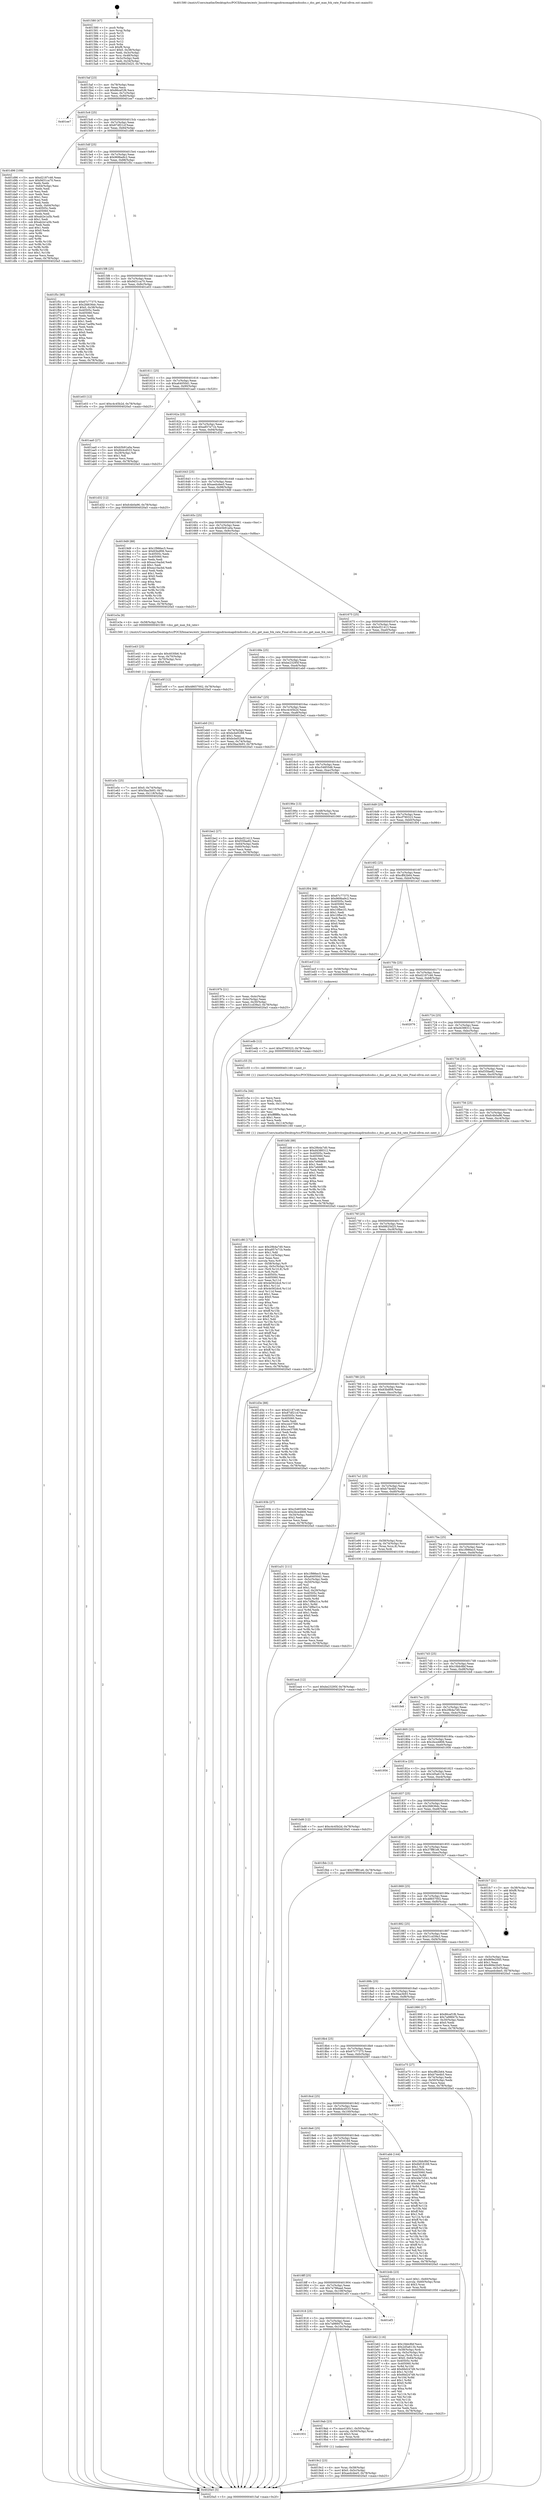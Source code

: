 digraph "0x401580" {
  label = "0x401580 (/mnt/c/Users/mathe/Desktop/tcc/POCII/binaries/extr_linuxdriversgpudrmomapdrmdssdss.c_dss_get_max_fck_rate_Final-ollvm.out::main(0))"
  labelloc = "t"
  node[shape=record]

  Entry [label="",width=0.3,height=0.3,shape=circle,fillcolor=black,style=filled]
  "0x4015af" [label="{
     0x4015af [23]\l
     | [instrs]\l
     &nbsp;&nbsp;0x4015af \<+3\>: mov -0x78(%rbp),%eax\l
     &nbsp;&nbsp;0x4015b2 \<+2\>: mov %eax,%ecx\l
     &nbsp;&nbsp;0x4015b4 \<+6\>: sub $0x86cef1f6,%ecx\l
     &nbsp;&nbsp;0x4015ba \<+3\>: mov %eax,-0x7c(%rbp)\l
     &nbsp;&nbsp;0x4015bd \<+3\>: mov %ecx,-0x80(%rbp)\l
     &nbsp;&nbsp;0x4015c0 \<+6\>: je 0000000000401ee7 \<main+0x967\>\l
  }"]
  "0x401ee7" [label="{
     0x401ee7\l
  }", style=dashed]
  "0x4015c6" [label="{
     0x4015c6 [25]\l
     | [instrs]\l
     &nbsp;&nbsp;0x4015c6 \<+5\>: jmp 00000000004015cb \<main+0x4b\>\l
     &nbsp;&nbsp;0x4015cb \<+3\>: mov -0x7c(%rbp),%eax\l
     &nbsp;&nbsp;0x4015ce \<+5\>: sub $0x87df21cf,%eax\l
     &nbsp;&nbsp;0x4015d3 \<+6\>: mov %eax,-0x84(%rbp)\l
     &nbsp;&nbsp;0x4015d9 \<+6\>: je 0000000000401d96 \<main+0x816\>\l
  }"]
  Exit [label="",width=0.3,height=0.3,shape=circle,fillcolor=black,style=filled,peripheries=2]
  "0x401d96" [label="{
     0x401d96 [109]\l
     | [instrs]\l
     &nbsp;&nbsp;0x401d96 \<+5\>: mov $0xd2187c46,%eax\l
     &nbsp;&nbsp;0x401d9b \<+5\>: mov $0x9d31ca70,%ecx\l
     &nbsp;&nbsp;0x401da0 \<+2\>: xor %edx,%edx\l
     &nbsp;&nbsp;0x401da2 \<+3\>: mov -0x64(%rbp),%esi\l
     &nbsp;&nbsp;0x401da5 \<+2\>: mov %edx,%edi\l
     &nbsp;&nbsp;0x401da7 \<+2\>: sub %esi,%edi\l
     &nbsp;&nbsp;0x401da9 \<+2\>: mov %edx,%esi\l
     &nbsp;&nbsp;0x401dab \<+3\>: sub $0x1,%esi\l
     &nbsp;&nbsp;0x401dae \<+2\>: add %esi,%edi\l
     &nbsp;&nbsp;0x401db0 \<+2\>: sub %edi,%edx\l
     &nbsp;&nbsp;0x401db2 \<+3\>: mov %edx,-0x64(%rbp)\l
     &nbsp;&nbsp;0x401db5 \<+7\>: mov 0x40505c,%edx\l
     &nbsp;&nbsp;0x401dbc \<+7\>: mov 0x405060,%esi\l
     &nbsp;&nbsp;0x401dc3 \<+2\>: mov %edx,%edi\l
     &nbsp;&nbsp;0x401dc5 \<+6\>: add $0xab2e1a5b,%edi\l
     &nbsp;&nbsp;0x401dcb \<+3\>: sub $0x1,%edi\l
     &nbsp;&nbsp;0x401dce \<+6\>: sub $0xab2e1a5b,%edi\l
     &nbsp;&nbsp;0x401dd4 \<+3\>: imul %edi,%edx\l
     &nbsp;&nbsp;0x401dd7 \<+3\>: and $0x1,%edx\l
     &nbsp;&nbsp;0x401dda \<+3\>: cmp $0x0,%edx\l
     &nbsp;&nbsp;0x401ddd \<+4\>: sete %r8b\l
     &nbsp;&nbsp;0x401de1 \<+3\>: cmp $0xa,%esi\l
     &nbsp;&nbsp;0x401de4 \<+4\>: setl %r9b\l
     &nbsp;&nbsp;0x401de8 \<+3\>: mov %r8b,%r10b\l
     &nbsp;&nbsp;0x401deb \<+3\>: and %r9b,%r10b\l
     &nbsp;&nbsp;0x401dee \<+3\>: xor %r9b,%r8b\l
     &nbsp;&nbsp;0x401df1 \<+3\>: or %r8b,%r10b\l
     &nbsp;&nbsp;0x401df4 \<+4\>: test $0x1,%r10b\l
     &nbsp;&nbsp;0x401df8 \<+3\>: cmovne %ecx,%eax\l
     &nbsp;&nbsp;0x401dfb \<+3\>: mov %eax,-0x78(%rbp)\l
     &nbsp;&nbsp;0x401dfe \<+5\>: jmp 00000000004020a5 \<main+0xb25\>\l
  }"]
  "0x4015df" [label="{
     0x4015df [25]\l
     | [instrs]\l
     &nbsp;&nbsp;0x4015df \<+5\>: jmp 00000000004015e4 \<main+0x64\>\l
     &nbsp;&nbsp;0x4015e4 \<+3\>: mov -0x7c(%rbp),%eax\l
     &nbsp;&nbsp;0x4015e7 \<+5\>: sub $0x969ba9c2,%eax\l
     &nbsp;&nbsp;0x4015ec \<+6\>: mov %eax,-0x88(%rbp)\l
     &nbsp;&nbsp;0x4015f2 \<+6\>: je 0000000000401f5c \<main+0x9dc\>\l
  }"]
  "0x401edb" [label="{
     0x401edb [12]\l
     | [instrs]\l
     &nbsp;&nbsp;0x401edb \<+7\>: movl $0xcf790323,-0x78(%rbp)\l
     &nbsp;&nbsp;0x401ee2 \<+5\>: jmp 00000000004020a5 \<main+0xb25\>\l
  }"]
  "0x401f5c" [label="{
     0x401f5c [95]\l
     | [instrs]\l
     &nbsp;&nbsp;0x401f5c \<+5\>: mov $0x67c77375,%eax\l
     &nbsp;&nbsp;0x401f61 \<+5\>: mov $0x2fd636dc,%ecx\l
     &nbsp;&nbsp;0x401f66 \<+7\>: movl $0x0,-0x38(%rbp)\l
     &nbsp;&nbsp;0x401f6d \<+7\>: mov 0x40505c,%edx\l
     &nbsp;&nbsp;0x401f74 \<+7\>: mov 0x405060,%esi\l
     &nbsp;&nbsp;0x401f7b \<+2\>: mov %edx,%edi\l
     &nbsp;&nbsp;0x401f7d \<+6\>: add $0xec7ae9fa,%edi\l
     &nbsp;&nbsp;0x401f83 \<+3\>: sub $0x1,%edi\l
     &nbsp;&nbsp;0x401f86 \<+6\>: sub $0xec7ae9fa,%edi\l
     &nbsp;&nbsp;0x401f8c \<+3\>: imul %edi,%edx\l
     &nbsp;&nbsp;0x401f8f \<+3\>: and $0x1,%edx\l
     &nbsp;&nbsp;0x401f92 \<+3\>: cmp $0x0,%edx\l
     &nbsp;&nbsp;0x401f95 \<+4\>: sete %r8b\l
     &nbsp;&nbsp;0x401f99 \<+3\>: cmp $0xa,%esi\l
     &nbsp;&nbsp;0x401f9c \<+4\>: setl %r9b\l
     &nbsp;&nbsp;0x401fa0 \<+3\>: mov %r8b,%r10b\l
     &nbsp;&nbsp;0x401fa3 \<+3\>: and %r9b,%r10b\l
     &nbsp;&nbsp;0x401fa6 \<+3\>: xor %r9b,%r8b\l
     &nbsp;&nbsp;0x401fa9 \<+3\>: or %r8b,%r10b\l
     &nbsp;&nbsp;0x401fac \<+4\>: test $0x1,%r10b\l
     &nbsp;&nbsp;0x401fb0 \<+3\>: cmovne %ecx,%eax\l
     &nbsp;&nbsp;0x401fb3 \<+3\>: mov %eax,-0x78(%rbp)\l
     &nbsp;&nbsp;0x401fb6 \<+5\>: jmp 00000000004020a5 \<main+0xb25\>\l
  }"]
  "0x4015f8" [label="{
     0x4015f8 [25]\l
     | [instrs]\l
     &nbsp;&nbsp;0x4015f8 \<+5\>: jmp 00000000004015fd \<main+0x7d\>\l
     &nbsp;&nbsp;0x4015fd \<+3\>: mov -0x7c(%rbp),%eax\l
     &nbsp;&nbsp;0x401600 \<+5\>: sub $0x9d31ca70,%eax\l
     &nbsp;&nbsp;0x401605 \<+6\>: mov %eax,-0x8c(%rbp)\l
     &nbsp;&nbsp;0x40160b \<+6\>: je 0000000000401e03 \<main+0x883\>\l
  }"]
  "0x401ea4" [label="{
     0x401ea4 [12]\l
     | [instrs]\l
     &nbsp;&nbsp;0x401ea4 \<+7\>: movl $0xbe23295f,-0x78(%rbp)\l
     &nbsp;&nbsp;0x401eab \<+5\>: jmp 00000000004020a5 \<main+0xb25\>\l
  }"]
  "0x401e03" [label="{
     0x401e03 [12]\l
     | [instrs]\l
     &nbsp;&nbsp;0x401e03 \<+7\>: movl $0xc4c45b2d,-0x78(%rbp)\l
     &nbsp;&nbsp;0x401e0a \<+5\>: jmp 00000000004020a5 \<main+0xb25\>\l
  }"]
  "0x401611" [label="{
     0x401611 [25]\l
     | [instrs]\l
     &nbsp;&nbsp;0x401611 \<+5\>: jmp 0000000000401616 \<main+0x96\>\l
     &nbsp;&nbsp;0x401616 \<+3\>: mov -0x7c(%rbp),%eax\l
     &nbsp;&nbsp;0x401619 \<+5\>: sub $0xa64050d1,%eax\l
     &nbsp;&nbsp;0x40161e \<+6\>: mov %eax,-0x90(%rbp)\l
     &nbsp;&nbsp;0x401624 \<+6\>: je 0000000000401aa0 \<main+0x520\>\l
  }"]
  "0x401e5c" [label="{
     0x401e5c [25]\l
     | [instrs]\l
     &nbsp;&nbsp;0x401e5c \<+7\>: movl $0x0,-0x74(%rbp)\l
     &nbsp;&nbsp;0x401e63 \<+7\>: movl $0x5faa3b93,-0x78(%rbp)\l
     &nbsp;&nbsp;0x401e6a \<+6\>: mov %eax,-0x118(%rbp)\l
     &nbsp;&nbsp;0x401e70 \<+5\>: jmp 00000000004020a5 \<main+0xb25\>\l
  }"]
  "0x401aa0" [label="{
     0x401aa0 [27]\l
     | [instrs]\l
     &nbsp;&nbsp;0x401aa0 \<+5\>: mov $0xb5b91a0a,%eax\l
     &nbsp;&nbsp;0x401aa5 \<+5\>: mov $0x6b4cd533,%ecx\l
     &nbsp;&nbsp;0x401aaa \<+3\>: mov -0x29(%rbp),%dl\l
     &nbsp;&nbsp;0x401aad \<+3\>: test $0x1,%dl\l
     &nbsp;&nbsp;0x401ab0 \<+3\>: cmovne %ecx,%eax\l
     &nbsp;&nbsp;0x401ab3 \<+3\>: mov %eax,-0x78(%rbp)\l
     &nbsp;&nbsp;0x401ab6 \<+5\>: jmp 00000000004020a5 \<main+0xb25\>\l
  }"]
  "0x40162a" [label="{
     0x40162a [25]\l
     | [instrs]\l
     &nbsp;&nbsp;0x40162a \<+5\>: jmp 000000000040162f \<main+0xaf\>\l
     &nbsp;&nbsp;0x40162f \<+3\>: mov -0x7c(%rbp),%eax\l
     &nbsp;&nbsp;0x401632 \<+5\>: sub $0xa857e71b,%eax\l
     &nbsp;&nbsp;0x401637 \<+6\>: mov %eax,-0x94(%rbp)\l
     &nbsp;&nbsp;0x40163d \<+6\>: je 0000000000401d32 \<main+0x7b2\>\l
  }"]
  "0x401e43" [label="{
     0x401e43 [25]\l
     | [instrs]\l
     &nbsp;&nbsp;0x401e43 \<+10\>: movabs $0x4030b6,%rdi\l
     &nbsp;&nbsp;0x401e4d \<+4\>: mov %rax,-0x70(%rbp)\l
     &nbsp;&nbsp;0x401e51 \<+4\>: mov -0x70(%rbp),%rsi\l
     &nbsp;&nbsp;0x401e55 \<+2\>: mov $0x0,%al\l
     &nbsp;&nbsp;0x401e57 \<+5\>: call 0000000000401040 \<printf@plt\>\l
     | [calls]\l
     &nbsp;&nbsp;0x401040 \{1\} (unknown)\l
  }"]
  "0x401d32" [label="{
     0x401d32 [12]\l
     | [instrs]\l
     &nbsp;&nbsp;0x401d32 \<+7\>: movl $0xfc4b0a96,-0x78(%rbp)\l
     &nbsp;&nbsp;0x401d39 \<+5\>: jmp 00000000004020a5 \<main+0xb25\>\l
  }"]
  "0x401643" [label="{
     0x401643 [25]\l
     | [instrs]\l
     &nbsp;&nbsp;0x401643 \<+5\>: jmp 0000000000401648 \<main+0xc8\>\l
     &nbsp;&nbsp;0x401648 \<+3\>: mov -0x7c(%rbp),%eax\l
     &nbsp;&nbsp;0x40164b \<+5\>: sub $0xaedcdee5,%eax\l
     &nbsp;&nbsp;0x401650 \<+6\>: mov %eax,-0x98(%rbp)\l
     &nbsp;&nbsp;0x401656 \<+6\>: je 00000000004019d9 \<main+0x459\>\l
  }"]
  "0x401c86" [label="{
     0x401c86 [172]\l
     | [instrs]\l
     &nbsp;&nbsp;0x401c86 \<+5\>: mov $0x29b4a7d0,%ecx\l
     &nbsp;&nbsp;0x401c8b \<+5\>: mov $0xa857e71b,%edx\l
     &nbsp;&nbsp;0x401c90 \<+3\>: mov $0x1,%dil\l
     &nbsp;&nbsp;0x401c93 \<+6\>: mov -0x114(%rbp),%esi\l
     &nbsp;&nbsp;0x401c99 \<+3\>: imul %eax,%esi\l
     &nbsp;&nbsp;0x401c9c \<+3\>: movslq %esi,%r8\l
     &nbsp;&nbsp;0x401c9f \<+4\>: mov -0x58(%rbp),%r9\l
     &nbsp;&nbsp;0x401ca3 \<+4\>: movslq -0x5c(%rbp),%r10\l
     &nbsp;&nbsp;0x401ca7 \<+4\>: mov (%r9,%r10,8),%r9\l
     &nbsp;&nbsp;0x401cab \<+3\>: mov %r8,(%r9)\l
     &nbsp;&nbsp;0x401cae \<+7\>: mov 0x40505c,%eax\l
     &nbsp;&nbsp;0x401cb5 \<+7\>: mov 0x405060,%esi\l
     &nbsp;&nbsp;0x401cbc \<+3\>: mov %eax,%r11d\l
     &nbsp;&nbsp;0x401cbf \<+7\>: add $0x4e562dcd,%r11d\l
     &nbsp;&nbsp;0x401cc6 \<+4\>: sub $0x1,%r11d\l
     &nbsp;&nbsp;0x401cca \<+7\>: sub $0x4e562dcd,%r11d\l
     &nbsp;&nbsp;0x401cd1 \<+4\>: imul %r11d,%eax\l
     &nbsp;&nbsp;0x401cd5 \<+3\>: and $0x1,%eax\l
     &nbsp;&nbsp;0x401cd8 \<+3\>: cmp $0x0,%eax\l
     &nbsp;&nbsp;0x401cdb \<+3\>: sete %bl\l
     &nbsp;&nbsp;0x401cde \<+3\>: cmp $0xa,%esi\l
     &nbsp;&nbsp;0x401ce1 \<+4\>: setl %r14b\l
     &nbsp;&nbsp;0x401ce5 \<+3\>: mov %bl,%r15b\l
     &nbsp;&nbsp;0x401ce8 \<+4\>: xor $0xff,%r15b\l
     &nbsp;&nbsp;0x401cec \<+3\>: mov %r14b,%r12b\l
     &nbsp;&nbsp;0x401cef \<+4\>: xor $0xff,%r12b\l
     &nbsp;&nbsp;0x401cf3 \<+4\>: xor $0x1,%dil\l
     &nbsp;&nbsp;0x401cf7 \<+3\>: mov %r15b,%r13b\l
     &nbsp;&nbsp;0x401cfa \<+4\>: and $0xff,%r13b\l
     &nbsp;&nbsp;0x401cfe \<+3\>: and %dil,%bl\l
     &nbsp;&nbsp;0x401d01 \<+3\>: mov %r12b,%al\l
     &nbsp;&nbsp;0x401d04 \<+2\>: and $0xff,%al\l
     &nbsp;&nbsp;0x401d06 \<+3\>: and %dil,%r14b\l
     &nbsp;&nbsp;0x401d09 \<+3\>: or %bl,%r13b\l
     &nbsp;&nbsp;0x401d0c \<+3\>: or %r14b,%al\l
     &nbsp;&nbsp;0x401d0f \<+3\>: xor %al,%r13b\l
     &nbsp;&nbsp;0x401d12 \<+3\>: or %r12b,%r15b\l
     &nbsp;&nbsp;0x401d15 \<+4\>: xor $0xff,%r15b\l
     &nbsp;&nbsp;0x401d19 \<+4\>: or $0x1,%dil\l
     &nbsp;&nbsp;0x401d1d \<+3\>: and %dil,%r15b\l
     &nbsp;&nbsp;0x401d20 \<+3\>: or %r15b,%r13b\l
     &nbsp;&nbsp;0x401d23 \<+4\>: test $0x1,%r13b\l
     &nbsp;&nbsp;0x401d27 \<+3\>: cmovne %edx,%ecx\l
     &nbsp;&nbsp;0x401d2a \<+3\>: mov %ecx,-0x78(%rbp)\l
     &nbsp;&nbsp;0x401d2d \<+5\>: jmp 00000000004020a5 \<main+0xb25\>\l
  }"]
  "0x4019d9" [label="{
     0x4019d9 [88]\l
     | [instrs]\l
     &nbsp;&nbsp;0x4019d9 \<+5\>: mov $0x1f986ec5,%eax\l
     &nbsp;&nbsp;0x4019de \<+5\>: mov $0x83bdf06,%ecx\l
     &nbsp;&nbsp;0x4019e3 \<+7\>: mov 0x40505c,%edx\l
     &nbsp;&nbsp;0x4019ea \<+7\>: mov 0x405060,%esi\l
     &nbsp;&nbsp;0x4019f1 \<+2\>: mov %edx,%edi\l
     &nbsp;&nbsp;0x4019f3 \<+6\>: sub $0xea10acbd,%edi\l
     &nbsp;&nbsp;0x4019f9 \<+3\>: sub $0x1,%edi\l
     &nbsp;&nbsp;0x4019fc \<+6\>: add $0xea10acbd,%edi\l
     &nbsp;&nbsp;0x401a02 \<+3\>: imul %edi,%edx\l
     &nbsp;&nbsp;0x401a05 \<+3\>: and $0x1,%edx\l
     &nbsp;&nbsp;0x401a08 \<+3\>: cmp $0x0,%edx\l
     &nbsp;&nbsp;0x401a0b \<+4\>: sete %r8b\l
     &nbsp;&nbsp;0x401a0f \<+3\>: cmp $0xa,%esi\l
     &nbsp;&nbsp;0x401a12 \<+4\>: setl %r9b\l
     &nbsp;&nbsp;0x401a16 \<+3\>: mov %r8b,%r10b\l
     &nbsp;&nbsp;0x401a19 \<+3\>: and %r9b,%r10b\l
     &nbsp;&nbsp;0x401a1c \<+3\>: xor %r9b,%r8b\l
     &nbsp;&nbsp;0x401a1f \<+3\>: or %r8b,%r10b\l
     &nbsp;&nbsp;0x401a22 \<+4\>: test $0x1,%r10b\l
     &nbsp;&nbsp;0x401a26 \<+3\>: cmovne %ecx,%eax\l
     &nbsp;&nbsp;0x401a29 \<+3\>: mov %eax,-0x78(%rbp)\l
     &nbsp;&nbsp;0x401a2c \<+5\>: jmp 00000000004020a5 \<main+0xb25\>\l
  }"]
  "0x40165c" [label="{
     0x40165c [25]\l
     | [instrs]\l
     &nbsp;&nbsp;0x40165c \<+5\>: jmp 0000000000401661 \<main+0xe1\>\l
     &nbsp;&nbsp;0x401661 \<+3\>: mov -0x7c(%rbp),%eax\l
     &nbsp;&nbsp;0x401664 \<+5\>: sub $0xb5b91a0a,%eax\l
     &nbsp;&nbsp;0x401669 \<+6\>: mov %eax,-0x9c(%rbp)\l
     &nbsp;&nbsp;0x40166f \<+6\>: je 0000000000401e3a \<main+0x8ba\>\l
  }"]
  "0x401c5a" [label="{
     0x401c5a [44]\l
     | [instrs]\l
     &nbsp;&nbsp;0x401c5a \<+2\>: xor %ecx,%ecx\l
     &nbsp;&nbsp;0x401c5c \<+5\>: mov $0x2,%edx\l
     &nbsp;&nbsp;0x401c61 \<+6\>: mov %edx,-0x110(%rbp)\l
     &nbsp;&nbsp;0x401c67 \<+1\>: cltd\l
     &nbsp;&nbsp;0x401c68 \<+6\>: mov -0x110(%rbp),%esi\l
     &nbsp;&nbsp;0x401c6e \<+2\>: idiv %esi\l
     &nbsp;&nbsp;0x401c70 \<+6\>: imul $0xfffffffe,%edx,%edx\l
     &nbsp;&nbsp;0x401c76 \<+3\>: sub $0x1,%ecx\l
     &nbsp;&nbsp;0x401c79 \<+2\>: sub %ecx,%edx\l
     &nbsp;&nbsp;0x401c7b \<+6\>: mov %edx,-0x114(%rbp)\l
     &nbsp;&nbsp;0x401c81 \<+5\>: call 0000000000401160 \<next_i\>\l
     | [calls]\l
     &nbsp;&nbsp;0x401160 \{1\} (/mnt/c/Users/mathe/Desktop/tcc/POCII/binaries/extr_linuxdriversgpudrmomapdrmdssdss.c_dss_get_max_fck_rate_Final-ollvm.out::next_i)\l
  }"]
  "0x401e3a" [label="{
     0x401e3a [9]\l
     | [instrs]\l
     &nbsp;&nbsp;0x401e3a \<+4\>: mov -0x58(%rbp),%rdi\l
     &nbsp;&nbsp;0x401e3e \<+5\>: call 0000000000401560 \<dss_get_max_fck_rate\>\l
     | [calls]\l
     &nbsp;&nbsp;0x401560 \{1\} (/mnt/c/Users/mathe/Desktop/tcc/POCII/binaries/extr_linuxdriversgpudrmomapdrmdssdss.c_dss_get_max_fck_rate_Final-ollvm.out::dss_get_max_fck_rate)\l
  }"]
  "0x401675" [label="{
     0x401675 [25]\l
     | [instrs]\l
     &nbsp;&nbsp;0x401675 \<+5\>: jmp 000000000040167a \<main+0xfa\>\l
     &nbsp;&nbsp;0x40167a \<+3\>: mov -0x7c(%rbp),%eax\l
     &nbsp;&nbsp;0x40167d \<+5\>: sub $0xbcf21413,%eax\l
     &nbsp;&nbsp;0x401682 \<+6\>: mov %eax,-0xa0(%rbp)\l
     &nbsp;&nbsp;0x401688 \<+6\>: je 0000000000401e0f \<main+0x88f\>\l
  }"]
  "0x401b62" [label="{
     0x401b62 [116]\l
     | [instrs]\l
     &nbsp;&nbsp;0x401b62 \<+5\>: mov $0x1fddc8bf,%ecx\l
     &nbsp;&nbsp;0x401b67 \<+5\>: mov $0x2d5a6134,%edx\l
     &nbsp;&nbsp;0x401b6c \<+4\>: mov -0x58(%rbp),%rdi\l
     &nbsp;&nbsp;0x401b70 \<+4\>: movslq -0x5c(%rbp),%rsi\l
     &nbsp;&nbsp;0x401b74 \<+4\>: mov %rax,(%rdi,%rsi,8)\l
     &nbsp;&nbsp;0x401b78 \<+7\>: movl $0x0,-0x64(%rbp)\l
     &nbsp;&nbsp;0x401b7f \<+8\>: mov 0x40505c,%r8d\l
     &nbsp;&nbsp;0x401b87 \<+8\>: mov 0x405060,%r9d\l
     &nbsp;&nbsp;0x401b8f \<+3\>: mov %r8d,%r10d\l
     &nbsp;&nbsp;0x401b92 \<+7\>: add $0x66d247d9,%r10d\l
     &nbsp;&nbsp;0x401b99 \<+4\>: sub $0x1,%r10d\l
     &nbsp;&nbsp;0x401b9d \<+7\>: sub $0x66d247d9,%r10d\l
     &nbsp;&nbsp;0x401ba4 \<+4\>: imul %r10d,%r8d\l
     &nbsp;&nbsp;0x401ba8 \<+4\>: and $0x1,%r8d\l
     &nbsp;&nbsp;0x401bac \<+4\>: cmp $0x0,%r8d\l
     &nbsp;&nbsp;0x401bb0 \<+4\>: sete %r11b\l
     &nbsp;&nbsp;0x401bb4 \<+4\>: cmp $0xa,%r9d\l
     &nbsp;&nbsp;0x401bb8 \<+3\>: setl %bl\l
     &nbsp;&nbsp;0x401bbb \<+3\>: mov %r11b,%r14b\l
     &nbsp;&nbsp;0x401bbe \<+3\>: and %bl,%r14b\l
     &nbsp;&nbsp;0x401bc1 \<+3\>: xor %bl,%r11b\l
     &nbsp;&nbsp;0x401bc4 \<+3\>: or %r11b,%r14b\l
     &nbsp;&nbsp;0x401bc7 \<+4\>: test $0x1,%r14b\l
     &nbsp;&nbsp;0x401bcb \<+3\>: cmovne %edx,%ecx\l
     &nbsp;&nbsp;0x401bce \<+3\>: mov %ecx,-0x78(%rbp)\l
     &nbsp;&nbsp;0x401bd1 \<+5\>: jmp 00000000004020a5 \<main+0xb25\>\l
  }"]
  "0x401e0f" [label="{
     0x401e0f [12]\l
     | [instrs]\l
     &nbsp;&nbsp;0x401e0f \<+7\>: movl $0x48657002,-0x78(%rbp)\l
     &nbsp;&nbsp;0x401e16 \<+5\>: jmp 00000000004020a5 \<main+0xb25\>\l
  }"]
  "0x40168e" [label="{
     0x40168e [25]\l
     | [instrs]\l
     &nbsp;&nbsp;0x40168e \<+5\>: jmp 0000000000401693 \<main+0x113\>\l
     &nbsp;&nbsp;0x401693 \<+3\>: mov -0x7c(%rbp),%eax\l
     &nbsp;&nbsp;0x401696 \<+5\>: sub $0xbe23295f,%eax\l
     &nbsp;&nbsp;0x40169b \<+6\>: mov %eax,-0xa4(%rbp)\l
     &nbsp;&nbsp;0x4016a1 \<+6\>: je 0000000000401eb0 \<main+0x930\>\l
  }"]
  "0x4019c2" [label="{
     0x4019c2 [23]\l
     | [instrs]\l
     &nbsp;&nbsp;0x4019c2 \<+4\>: mov %rax,-0x58(%rbp)\l
     &nbsp;&nbsp;0x4019c6 \<+7\>: movl $0x0,-0x5c(%rbp)\l
     &nbsp;&nbsp;0x4019cd \<+7\>: movl $0xaedcdee5,-0x78(%rbp)\l
     &nbsp;&nbsp;0x4019d4 \<+5\>: jmp 00000000004020a5 \<main+0xb25\>\l
  }"]
  "0x401eb0" [label="{
     0x401eb0 [31]\l
     | [instrs]\l
     &nbsp;&nbsp;0x401eb0 \<+3\>: mov -0x74(%rbp),%eax\l
     &nbsp;&nbsp;0x401eb3 \<+5\>: sub $0xbcbd5288,%eax\l
     &nbsp;&nbsp;0x401eb8 \<+3\>: add $0x1,%eax\l
     &nbsp;&nbsp;0x401ebb \<+5\>: add $0xbcbd5288,%eax\l
     &nbsp;&nbsp;0x401ec0 \<+3\>: mov %eax,-0x74(%rbp)\l
     &nbsp;&nbsp;0x401ec3 \<+7\>: movl $0x5faa3b93,-0x78(%rbp)\l
     &nbsp;&nbsp;0x401eca \<+5\>: jmp 00000000004020a5 \<main+0xb25\>\l
  }"]
  "0x4016a7" [label="{
     0x4016a7 [25]\l
     | [instrs]\l
     &nbsp;&nbsp;0x4016a7 \<+5\>: jmp 00000000004016ac \<main+0x12c\>\l
     &nbsp;&nbsp;0x4016ac \<+3\>: mov -0x7c(%rbp),%eax\l
     &nbsp;&nbsp;0x4016af \<+5\>: sub $0xc4c45b2d,%eax\l
     &nbsp;&nbsp;0x4016b4 \<+6\>: mov %eax,-0xa8(%rbp)\l
     &nbsp;&nbsp;0x4016ba \<+6\>: je 0000000000401be2 \<main+0x662\>\l
  }"]
  "0x401931" [label="{
     0x401931\l
  }", style=dashed]
  "0x401be2" [label="{
     0x401be2 [27]\l
     | [instrs]\l
     &nbsp;&nbsp;0x401be2 \<+5\>: mov $0xbcf21413,%eax\l
     &nbsp;&nbsp;0x401be7 \<+5\>: mov $0xf35fae82,%ecx\l
     &nbsp;&nbsp;0x401bec \<+3\>: mov -0x64(%rbp),%edx\l
     &nbsp;&nbsp;0x401bef \<+3\>: cmp -0x60(%rbp),%edx\l
     &nbsp;&nbsp;0x401bf2 \<+3\>: cmovl %ecx,%eax\l
     &nbsp;&nbsp;0x401bf5 \<+3\>: mov %eax,-0x78(%rbp)\l
     &nbsp;&nbsp;0x401bf8 \<+5\>: jmp 00000000004020a5 \<main+0xb25\>\l
  }"]
  "0x4016c0" [label="{
     0x4016c0 [25]\l
     | [instrs]\l
     &nbsp;&nbsp;0x4016c0 \<+5\>: jmp 00000000004016c5 \<main+0x145\>\l
     &nbsp;&nbsp;0x4016c5 \<+3\>: mov -0x7c(%rbp),%eax\l
     &nbsp;&nbsp;0x4016c8 \<+5\>: sub $0xc54855d6,%eax\l
     &nbsp;&nbsp;0x4016cd \<+6\>: mov %eax,-0xac(%rbp)\l
     &nbsp;&nbsp;0x4016d3 \<+6\>: je 000000000040196e \<main+0x3ee\>\l
  }"]
  "0x4019ab" [label="{
     0x4019ab [23]\l
     | [instrs]\l
     &nbsp;&nbsp;0x4019ab \<+7\>: movl $0x1,-0x50(%rbp)\l
     &nbsp;&nbsp;0x4019b2 \<+4\>: movslq -0x50(%rbp),%rax\l
     &nbsp;&nbsp;0x4019b6 \<+4\>: shl $0x3,%rax\l
     &nbsp;&nbsp;0x4019ba \<+3\>: mov %rax,%rdi\l
     &nbsp;&nbsp;0x4019bd \<+5\>: call 0000000000401050 \<malloc@plt\>\l
     | [calls]\l
     &nbsp;&nbsp;0x401050 \{1\} (unknown)\l
  }"]
  "0x40196e" [label="{
     0x40196e [13]\l
     | [instrs]\l
     &nbsp;&nbsp;0x40196e \<+4\>: mov -0x48(%rbp),%rax\l
     &nbsp;&nbsp;0x401972 \<+4\>: mov 0x8(%rax),%rdi\l
     &nbsp;&nbsp;0x401976 \<+5\>: call 0000000000401060 \<atoi@plt\>\l
     | [calls]\l
     &nbsp;&nbsp;0x401060 \{1\} (unknown)\l
  }"]
  "0x4016d9" [label="{
     0x4016d9 [25]\l
     | [instrs]\l
     &nbsp;&nbsp;0x4016d9 \<+5\>: jmp 00000000004016de \<main+0x15e\>\l
     &nbsp;&nbsp;0x4016de \<+3\>: mov -0x7c(%rbp),%eax\l
     &nbsp;&nbsp;0x4016e1 \<+5\>: sub $0xcf790323,%eax\l
     &nbsp;&nbsp;0x4016e6 \<+6\>: mov %eax,-0xb0(%rbp)\l
     &nbsp;&nbsp;0x4016ec \<+6\>: je 0000000000401f04 \<main+0x984\>\l
  }"]
  "0x401918" [label="{
     0x401918 [25]\l
     | [instrs]\l
     &nbsp;&nbsp;0x401918 \<+5\>: jmp 000000000040191d \<main+0x39d\>\l
     &nbsp;&nbsp;0x40191d \<+3\>: mov -0x7c(%rbp),%eax\l
     &nbsp;&nbsp;0x401920 \<+5\>: sub $0x7a98847b,%eax\l
     &nbsp;&nbsp;0x401925 \<+6\>: mov %eax,-0x10c(%rbp)\l
     &nbsp;&nbsp;0x40192b \<+6\>: je 00000000004019ab \<main+0x42b\>\l
  }"]
  "0x401f04" [label="{
     0x401f04 [88]\l
     | [instrs]\l
     &nbsp;&nbsp;0x401f04 \<+5\>: mov $0x67c77375,%eax\l
     &nbsp;&nbsp;0x401f09 \<+5\>: mov $0x969ba9c2,%ecx\l
     &nbsp;&nbsp;0x401f0e \<+7\>: mov 0x40505c,%edx\l
     &nbsp;&nbsp;0x401f15 \<+7\>: mov 0x405060,%esi\l
     &nbsp;&nbsp;0x401f1c \<+2\>: mov %edx,%edi\l
     &nbsp;&nbsp;0x401f1e \<+6\>: add $0x10fbe1f1,%edi\l
     &nbsp;&nbsp;0x401f24 \<+3\>: sub $0x1,%edi\l
     &nbsp;&nbsp;0x401f27 \<+6\>: sub $0x10fbe1f1,%edi\l
     &nbsp;&nbsp;0x401f2d \<+3\>: imul %edi,%edx\l
     &nbsp;&nbsp;0x401f30 \<+3\>: and $0x1,%edx\l
     &nbsp;&nbsp;0x401f33 \<+3\>: cmp $0x0,%edx\l
     &nbsp;&nbsp;0x401f36 \<+4\>: sete %r8b\l
     &nbsp;&nbsp;0x401f3a \<+3\>: cmp $0xa,%esi\l
     &nbsp;&nbsp;0x401f3d \<+4\>: setl %r9b\l
     &nbsp;&nbsp;0x401f41 \<+3\>: mov %r8b,%r10b\l
     &nbsp;&nbsp;0x401f44 \<+3\>: and %r9b,%r10b\l
     &nbsp;&nbsp;0x401f47 \<+3\>: xor %r9b,%r8b\l
     &nbsp;&nbsp;0x401f4a \<+3\>: or %r8b,%r10b\l
     &nbsp;&nbsp;0x401f4d \<+4\>: test $0x1,%r10b\l
     &nbsp;&nbsp;0x401f51 \<+3\>: cmovne %ecx,%eax\l
     &nbsp;&nbsp;0x401f54 \<+3\>: mov %eax,-0x78(%rbp)\l
     &nbsp;&nbsp;0x401f57 \<+5\>: jmp 00000000004020a5 \<main+0xb25\>\l
  }"]
  "0x4016f2" [label="{
     0x4016f2 [25]\l
     | [instrs]\l
     &nbsp;&nbsp;0x4016f2 \<+5\>: jmp 00000000004016f7 \<main+0x177\>\l
     &nbsp;&nbsp;0x4016f7 \<+3\>: mov -0x7c(%rbp),%eax\l
     &nbsp;&nbsp;0x4016fa \<+5\>: sub $0xcff42b64,%eax\l
     &nbsp;&nbsp;0x4016ff \<+6\>: mov %eax,-0xb4(%rbp)\l
     &nbsp;&nbsp;0x401705 \<+6\>: je 0000000000401ecf \<main+0x94f\>\l
  }"]
  "0x401ef3" [label="{
     0x401ef3\l
  }", style=dashed]
  "0x401ecf" [label="{
     0x401ecf [12]\l
     | [instrs]\l
     &nbsp;&nbsp;0x401ecf \<+4\>: mov -0x58(%rbp),%rax\l
     &nbsp;&nbsp;0x401ed3 \<+3\>: mov %rax,%rdi\l
     &nbsp;&nbsp;0x401ed6 \<+5\>: call 0000000000401030 \<free@plt\>\l
     | [calls]\l
     &nbsp;&nbsp;0x401030 \{1\} (unknown)\l
  }"]
  "0x40170b" [label="{
     0x40170b [25]\l
     | [instrs]\l
     &nbsp;&nbsp;0x40170b \<+5\>: jmp 0000000000401710 \<main+0x190\>\l
     &nbsp;&nbsp;0x401710 \<+3\>: mov -0x7c(%rbp),%eax\l
     &nbsp;&nbsp;0x401713 \<+5\>: sub $0xd2187c46,%eax\l
     &nbsp;&nbsp;0x401718 \<+6\>: mov %eax,-0xb8(%rbp)\l
     &nbsp;&nbsp;0x40171e \<+6\>: je 0000000000402076 \<main+0xaf6\>\l
  }"]
  "0x4018ff" [label="{
     0x4018ff [25]\l
     | [instrs]\l
     &nbsp;&nbsp;0x4018ff \<+5\>: jmp 0000000000401904 \<main+0x384\>\l
     &nbsp;&nbsp;0x401904 \<+3\>: mov -0x7c(%rbp),%eax\l
     &nbsp;&nbsp;0x401907 \<+5\>: sub $0x7a786aad,%eax\l
     &nbsp;&nbsp;0x40190c \<+6\>: mov %eax,-0x108(%rbp)\l
     &nbsp;&nbsp;0x401912 \<+6\>: je 0000000000401ef3 \<main+0x973\>\l
  }"]
  "0x402076" [label="{
     0x402076\l
  }", style=dashed]
  "0x401724" [label="{
     0x401724 [25]\l
     | [instrs]\l
     &nbsp;&nbsp;0x401724 \<+5\>: jmp 0000000000401729 \<main+0x1a9\>\l
     &nbsp;&nbsp;0x401729 \<+3\>: mov -0x7c(%rbp),%eax\l
     &nbsp;&nbsp;0x40172c \<+5\>: sub $0xd4388312,%eax\l
     &nbsp;&nbsp;0x401731 \<+6\>: mov %eax,-0xbc(%rbp)\l
     &nbsp;&nbsp;0x401737 \<+6\>: je 0000000000401c55 \<main+0x6d5\>\l
  }"]
  "0x401b4b" [label="{
     0x401b4b [23]\l
     | [instrs]\l
     &nbsp;&nbsp;0x401b4b \<+7\>: movl $0x1,-0x60(%rbp)\l
     &nbsp;&nbsp;0x401b52 \<+4\>: movslq -0x60(%rbp),%rax\l
     &nbsp;&nbsp;0x401b56 \<+4\>: shl $0x3,%rax\l
     &nbsp;&nbsp;0x401b5a \<+3\>: mov %rax,%rdi\l
     &nbsp;&nbsp;0x401b5d \<+5\>: call 0000000000401050 \<malloc@plt\>\l
     | [calls]\l
     &nbsp;&nbsp;0x401050 \{1\} (unknown)\l
  }"]
  "0x401c55" [label="{
     0x401c55 [5]\l
     | [instrs]\l
     &nbsp;&nbsp;0x401c55 \<+5\>: call 0000000000401160 \<next_i\>\l
     | [calls]\l
     &nbsp;&nbsp;0x401160 \{1\} (/mnt/c/Users/mathe/Desktop/tcc/POCII/binaries/extr_linuxdriversgpudrmomapdrmdssdss.c_dss_get_max_fck_rate_Final-ollvm.out::next_i)\l
  }"]
  "0x40173d" [label="{
     0x40173d [25]\l
     | [instrs]\l
     &nbsp;&nbsp;0x40173d \<+5\>: jmp 0000000000401742 \<main+0x1c2\>\l
     &nbsp;&nbsp;0x401742 \<+3\>: mov -0x7c(%rbp),%eax\l
     &nbsp;&nbsp;0x401745 \<+5\>: sub $0xf35fae82,%eax\l
     &nbsp;&nbsp;0x40174a \<+6\>: mov %eax,-0xc0(%rbp)\l
     &nbsp;&nbsp;0x401750 \<+6\>: je 0000000000401bfd \<main+0x67d\>\l
  }"]
  "0x4018e6" [label="{
     0x4018e6 [25]\l
     | [instrs]\l
     &nbsp;&nbsp;0x4018e6 \<+5\>: jmp 00000000004018eb \<main+0x36b\>\l
     &nbsp;&nbsp;0x4018eb \<+3\>: mov -0x7c(%rbp),%eax\l
     &nbsp;&nbsp;0x4018ee \<+5\>: sub $0x6bf18169,%eax\l
     &nbsp;&nbsp;0x4018f3 \<+6\>: mov %eax,-0x104(%rbp)\l
     &nbsp;&nbsp;0x4018f9 \<+6\>: je 0000000000401b4b \<main+0x5cb\>\l
  }"]
  "0x401bfd" [label="{
     0x401bfd [88]\l
     | [instrs]\l
     &nbsp;&nbsp;0x401bfd \<+5\>: mov $0x29b4a7d0,%eax\l
     &nbsp;&nbsp;0x401c02 \<+5\>: mov $0xd4388312,%ecx\l
     &nbsp;&nbsp;0x401c07 \<+7\>: mov 0x40505c,%edx\l
     &nbsp;&nbsp;0x401c0e \<+7\>: mov 0x405060,%esi\l
     &nbsp;&nbsp;0x401c15 \<+2\>: mov %edx,%edi\l
     &nbsp;&nbsp;0x401c17 \<+6\>: add $0x7e669691,%edi\l
     &nbsp;&nbsp;0x401c1d \<+3\>: sub $0x1,%edi\l
     &nbsp;&nbsp;0x401c20 \<+6\>: sub $0x7e669691,%edi\l
     &nbsp;&nbsp;0x401c26 \<+3\>: imul %edi,%edx\l
     &nbsp;&nbsp;0x401c29 \<+3\>: and $0x1,%edx\l
     &nbsp;&nbsp;0x401c2c \<+3\>: cmp $0x0,%edx\l
     &nbsp;&nbsp;0x401c2f \<+4\>: sete %r8b\l
     &nbsp;&nbsp;0x401c33 \<+3\>: cmp $0xa,%esi\l
     &nbsp;&nbsp;0x401c36 \<+4\>: setl %r9b\l
     &nbsp;&nbsp;0x401c3a \<+3\>: mov %r8b,%r10b\l
     &nbsp;&nbsp;0x401c3d \<+3\>: and %r9b,%r10b\l
     &nbsp;&nbsp;0x401c40 \<+3\>: xor %r9b,%r8b\l
     &nbsp;&nbsp;0x401c43 \<+3\>: or %r8b,%r10b\l
     &nbsp;&nbsp;0x401c46 \<+4\>: test $0x1,%r10b\l
     &nbsp;&nbsp;0x401c4a \<+3\>: cmovne %ecx,%eax\l
     &nbsp;&nbsp;0x401c4d \<+3\>: mov %eax,-0x78(%rbp)\l
     &nbsp;&nbsp;0x401c50 \<+5\>: jmp 00000000004020a5 \<main+0xb25\>\l
  }"]
  "0x401756" [label="{
     0x401756 [25]\l
     | [instrs]\l
     &nbsp;&nbsp;0x401756 \<+5\>: jmp 000000000040175b \<main+0x1db\>\l
     &nbsp;&nbsp;0x40175b \<+3\>: mov -0x7c(%rbp),%eax\l
     &nbsp;&nbsp;0x40175e \<+5\>: sub $0xfc4b0a96,%eax\l
     &nbsp;&nbsp;0x401763 \<+6\>: mov %eax,-0xc4(%rbp)\l
     &nbsp;&nbsp;0x401769 \<+6\>: je 0000000000401d3e \<main+0x7be\>\l
  }"]
  "0x401abb" [label="{
     0x401abb [144]\l
     | [instrs]\l
     &nbsp;&nbsp;0x401abb \<+5\>: mov $0x1fddc8bf,%eax\l
     &nbsp;&nbsp;0x401ac0 \<+5\>: mov $0x6bf18169,%ecx\l
     &nbsp;&nbsp;0x401ac5 \<+2\>: mov $0x1,%dl\l
     &nbsp;&nbsp;0x401ac7 \<+7\>: mov 0x40505c,%esi\l
     &nbsp;&nbsp;0x401ace \<+7\>: mov 0x405060,%edi\l
     &nbsp;&nbsp;0x401ad5 \<+3\>: mov %esi,%r8d\l
     &nbsp;&nbsp;0x401ad8 \<+7\>: sub $0x4de7c541,%r8d\l
     &nbsp;&nbsp;0x401adf \<+4\>: sub $0x1,%r8d\l
     &nbsp;&nbsp;0x401ae3 \<+7\>: add $0x4de7c541,%r8d\l
     &nbsp;&nbsp;0x401aea \<+4\>: imul %r8d,%esi\l
     &nbsp;&nbsp;0x401aee \<+3\>: and $0x1,%esi\l
     &nbsp;&nbsp;0x401af1 \<+3\>: cmp $0x0,%esi\l
     &nbsp;&nbsp;0x401af4 \<+4\>: sete %r9b\l
     &nbsp;&nbsp;0x401af8 \<+3\>: cmp $0xa,%edi\l
     &nbsp;&nbsp;0x401afb \<+4\>: setl %r10b\l
     &nbsp;&nbsp;0x401aff \<+3\>: mov %r9b,%r11b\l
     &nbsp;&nbsp;0x401b02 \<+4\>: xor $0xff,%r11b\l
     &nbsp;&nbsp;0x401b06 \<+3\>: mov %r10b,%bl\l
     &nbsp;&nbsp;0x401b09 \<+3\>: xor $0xff,%bl\l
     &nbsp;&nbsp;0x401b0c \<+3\>: xor $0x1,%dl\l
     &nbsp;&nbsp;0x401b0f \<+3\>: mov %r11b,%r14b\l
     &nbsp;&nbsp;0x401b12 \<+4\>: and $0xff,%r14b\l
     &nbsp;&nbsp;0x401b16 \<+3\>: and %dl,%r9b\l
     &nbsp;&nbsp;0x401b19 \<+3\>: mov %bl,%r15b\l
     &nbsp;&nbsp;0x401b1c \<+4\>: and $0xff,%r15b\l
     &nbsp;&nbsp;0x401b20 \<+3\>: and %dl,%r10b\l
     &nbsp;&nbsp;0x401b23 \<+3\>: or %r9b,%r14b\l
     &nbsp;&nbsp;0x401b26 \<+3\>: or %r10b,%r15b\l
     &nbsp;&nbsp;0x401b29 \<+3\>: xor %r15b,%r14b\l
     &nbsp;&nbsp;0x401b2c \<+3\>: or %bl,%r11b\l
     &nbsp;&nbsp;0x401b2f \<+4\>: xor $0xff,%r11b\l
     &nbsp;&nbsp;0x401b33 \<+3\>: or $0x1,%dl\l
     &nbsp;&nbsp;0x401b36 \<+3\>: and %dl,%r11b\l
     &nbsp;&nbsp;0x401b39 \<+3\>: or %r11b,%r14b\l
     &nbsp;&nbsp;0x401b3c \<+4\>: test $0x1,%r14b\l
     &nbsp;&nbsp;0x401b40 \<+3\>: cmovne %ecx,%eax\l
     &nbsp;&nbsp;0x401b43 \<+3\>: mov %eax,-0x78(%rbp)\l
     &nbsp;&nbsp;0x401b46 \<+5\>: jmp 00000000004020a5 \<main+0xb25\>\l
  }"]
  "0x401d3e" [label="{
     0x401d3e [88]\l
     | [instrs]\l
     &nbsp;&nbsp;0x401d3e \<+5\>: mov $0xd2187c46,%eax\l
     &nbsp;&nbsp;0x401d43 \<+5\>: mov $0x87df21cf,%ecx\l
     &nbsp;&nbsp;0x401d48 \<+7\>: mov 0x40505c,%edx\l
     &nbsp;&nbsp;0x401d4f \<+7\>: mov 0x405060,%esi\l
     &nbsp;&nbsp;0x401d56 \<+2\>: mov %edx,%edi\l
     &nbsp;&nbsp;0x401d58 \<+6\>: add $0xcee37fd6,%edi\l
     &nbsp;&nbsp;0x401d5e \<+3\>: sub $0x1,%edi\l
     &nbsp;&nbsp;0x401d61 \<+6\>: sub $0xcee37fd6,%edi\l
     &nbsp;&nbsp;0x401d67 \<+3\>: imul %edi,%edx\l
     &nbsp;&nbsp;0x401d6a \<+3\>: and $0x1,%edx\l
     &nbsp;&nbsp;0x401d6d \<+3\>: cmp $0x0,%edx\l
     &nbsp;&nbsp;0x401d70 \<+4\>: sete %r8b\l
     &nbsp;&nbsp;0x401d74 \<+3\>: cmp $0xa,%esi\l
     &nbsp;&nbsp;0x401d77 \<+4\>: setl %r9b\l
     &nbsp;&nbsp;0x401d7b \<+3\>: mov %r8b,%r10b\l
     &nbsp;&nbsp;0x401d7e \<+3\>: and %r9b,%r10b\l
     &nbsp;&nbsp;0x401d81 \<+3\>: xor %r9b,%r8b\l
     &nbsp;&nbsp;0x401d84 \<+3\>: or %r8b,%r10b\l
     &nbsp;&nbsp;0x401d87 \<+4\>: test $0x1,%r10b\l
     &nbsp;&nbsp;0x401d8b \<+3\>: cmovne %ecx,%eax\l
     &nbsp;&nbsp;0x401d8e \<+3\>: mov %eax,-0x78(%rbp)\l
     &nbsp;&nbsp;0x401d91 \<+5\>: jmp 00000000004020a5 \<main+0xb25\>\l
  }"]
  "0x40176f" [label="{
     0x40176f [25]\l
     | [instrs]\l
     &nbsp;&nbsp;0x40176f \<+5\>: jmp 0000000000401774 \<main+0x1f4\>\l
     &nbsp;&nbsp;0x401774 \<+3\>: mov -0x7c(%rbp),%eax\l
     &nbsp;&nbsp;0x401777 \<+5\>: sub $0xfd625d25,%eax\l
     &nbsp;&nbsp;0x40177c \<+6\>: mov %eax,-0xc8(%rbp)\l
     &nbsp;&nbsp;0x401782 \<+6\>: je 000000000040193b \<main+0x3bb\>\l
  }"]
  "0x4018cd" [label="{
     0x4018cd [25]\l
     | [instrs]\l
     &nbsp;&nbsp;0x4018cd \<+5\>: jmp 00000000004018d2 \<main+0x352\>\l
     &nbsp;&nbsp;0x4018d2 \<+3\>: mov -0x7c(%rbp),%eax\l
     &nbsp;&nbsp;0x4018d5 \<+5\>: sub $0x6b4cd533,%eax\l
     &nbsp;&nbsp;0x4018da \<+6\>: mov %eax,-0x100(%rbp)\l
     &nbsp;&nbsp;0x4018e0 \<+6\>: je 0000000000401abb \<main+0x53b\>\l
  }"]
  "0x40193b" [label="{
     0x40193b [27]\l
     | [instrs]\l
     &nbsp;&nbsp;0x40193b \<+5\>: mov $0xc54855d6,%eax\l
     &nbsp;&nbsp;0x401940 \<+5\>: mov $0x2bce4806,%ecx\l
     &nbsp;&nbsp;0x401945 \<+3\>: mov -0x34(%rbp),%edx\l
     &nbsp;&nbsp;0x401948 \<+3\>: cmp $0x2,%edx\l
     &nbsp;&nbsp;0x40194b \<+3\>: cmovne %ecx,%eax\l
     &nbsp;&nbsp;0x40194e \<+3\>: mov %eax,-0x78(%rbp)\l
     &nbsp;&nbsp;0x401951 \<+5\>: jmp 00000000004020a5 \<main+0xb25\>\l
  }"]
  "0x401788" [label="{
     0x401788 [25]\l
     | [instrs]\l
     &nbsp;&nbsp;0x401788 \<+5\>: jmp 000000000040178d \<main+0x20d\>\l
     &nbsp;&nbsp;0x40178d \<+3\>: mov -0x7c(%rbp),%eax\l
     &nbsp;&nbsp;0x401790 \<+5\>: sub $0x83bdf06,%eax\l
     &nbsp;&nbsp;0x401795 \<+6\>: mov %eax,-0xcc(%rbp)\l
     &nbsp;&nbsp;0x40179b \<+6\>: je 0000000000401a31 \<main+0x4b1\>\l
  }"]
  "0x4020a5" [label="{
     0x4020a5 [5]\l
     | [instrs]\l
     &nbsp;&nbsp;0x4020a5 \<+5\>: jmp 00000000004015af \<main+0x2f\>\l
  }"]
  "0x401580" [label="{
     0x401580 [47]\l
     | [instrs]\l
     &nbsp;&nbsp;0x401580 \<+1\>: push %rbp\l
     &nbsp;&nbsp;0x401581 \<+3\>: mov %rsp,%rbp\l
     &nbsp;&nbsp;0x401584 \<+2\>: push %r15\l
     &nbsp;&nbsp;0x401586 \<+2\>: push %r14\l
     &nbsp;&nbsp;0x401588 \<+2\>: push %r13\l
     &nbsp;&nbsp;0x40158a \<+2\>: push %r12\l
     &nbsp;&nbsp;0x40158c \<+1\>: push %rbx\l
     &nbsp;&nbsp;0x40158d \<+7\>: sub $0xf8,%rsp\l
     &nbsp;&nbsp;0x401594 \<+7\>: movl $0x0,-0x38(%rbp)\l
     &nbsp;&nbsp;0x40159b \<+3\>: mov %edi,-0x3c(%rbp)\l
     &nbsp;&nbsp;0x40159e \<+4\>: mov %rsi,-0x48(%rbp)\l
     &nbsp;&nbsp;0x4015a2 \<+3\>: mov -0x3c(%rbp),%edi\l
     &nbsp;&nbsp;0x4015a5 \<+3\>: mov %edi,-0x34(%rbp)\l
     &nbsp;&nbsp;0x4015a8 \<+7\>: movl $0xfd625d25,-0x78(%rbp)\l
  }"]
  "0x40197b" [label="{
     0x40197b [21]\l
     | [instrs]\l
     &nbsp;&nbsp;0x40197b \<+3\>: mov %eax,-0x4c(%rbp)\l
     &nbsp;&nbsp;0x40197e \<+3\>: mov -0x4c(%rbp),%eax\l
     &nbsp;&nbsp;0x401981 \<+3\>: mov %eax,-0x30(%rbp)\l
     &nbsp;&nbsp;0x401984 \<+7\>: movl $0x51cd39a3,-0x78(%rbp)\l
     &nbsp;&nbsp;0x40198b \<+5\>: jmp 00000000004020a5 \<main+0xb25\>\l
  }"]
  "0x402097" [label="{
     0x402097\l
  }", style=dashed]
  "0x401a31" [label="{
     0x401a31 [111]\l
     | [instrs]\l
     &nbsp;&nbsp;0x401a31 \<+5\>: mov $0x1f986ec5,%eax\l
     &nbsp;&nbsp;0x401a36 \<+5\>: mov $0xa64050d1,%ecx\l
     &nbsp;&nbsp;0x401a3b \<+3\>: mov -0x5c(%rbp),%edx\l
     &nbsp;&nbsp;0x401a3e \<+3\>: cmp -0x50(%rbp),%edx\l
     &nbsp;&nbsp;0x401a41 \<+4\>: setl %sil\l
     &nbsp;&nbsp;0x401a45 \<+4\>: and $0x1,%sil\l
     &nbsp;&nbsp;0x401a49 \<+4\>: mov %sil,-0x29(%rbp)\l
     &nbsp;&nbsp;0x401a4d \<+7\>: mov 0x40505c,%edx\l
     &nbsp;&nbsp;0x401a54 \<+7\>: mov 0x405060,%edi\l
     &nbsp;&nbsp;0x401a5b \<+3\>: mov %edx,%r8d\l
     &nbsp;&nbsp;0x401a5e \<+7\>: add $0x7df8a31e,%r8d\l
     &nbsp;&nbsp;0x401a65 \<+4\>: sub $0x1,%r8d\l
     &nbsp;&nbsp;0x401a69 \<+7\>: sub $0x7df8a31e,%r8d\l
     &nbsp;&nbsp;0x401a70 \<+4\>: imul %r8d,%edx\l
     &nbsp;&nbsp;0x401a74 \<+3\>: and $0x1,%edx\l
     &nbsp;&nbsp;0x401a77 \<+3\>: cmp $0x0,%edx\l
     &nbsp;&nbsp;0x401a7a \<+4\>: sete %sil\l
     &nbsp;&nbsp;0x401a7e \<+3\>: cmp $0xa,%edi\l
     &nbsp;&nbsp;0x401a81 \<+4\>: setl %r9b\l
     &nbsp;&nbsp;0x401a85 \<+3\>: mov %sil,%r10b\l
     &nbsp;&nbsp;0x401a88 \<+3\>: and %r9b,%r10b\l
     &nbsp;&nbsp;0x401a8b \<+3\>: xor %r9b,%sil\l
     &nbsp;&nbsp;0x401a8e \<+3\>: or %sil,%r10b\l
     &nbsp;&nbsp;0x401a91 \<+4\>: test $0x1,%r10b\l
     &nbsp;&nbsp;0x401a95 \<+3\>: cmovne %ecx,%eax\l
     &nbsp;&nbsp;0x401a98 \<+3\>: mov %eax,-0x78(%rbp)\l
     &nbsp;&nbsp;0x401a9b \<+5\>: jmp 00000000004020a5 \<main+0xb25\>\l
  }"]
  "0x4017a1" [label="{
     0x4017a1 [25]\l
     | [instrs]\l
     &nbsp;&nbsp;0x4017a1 \<+5\>: jmp 00000000004017a6 \<main+0x226\>\l
     &nbsp;&nbsp;0x4017a6 \<+3\>: mov -0x7c(%rbp),%eax\l
     &nbsp;&nbsp;0x4017a9 \<+5\>: sub $0xb74e4b5,%eax\l
     &nbsp;&nbsp;0x4017ae \<+6\>: mov %eax,-0xd0(%rbp)\l
     &nbsp;&nbsp;0x4017b4 \<+6\>: je 0000000000401e90 \<main+0x910\>\l
  }"]
  "0x4018b4" [label="{
     0x4018b4 [25]\l
     | [instrs]\l
     &nbsp;&nbsp;0x4018b4 \<+5\>: jmp 00000000004018b9 \<main+0x339\>\l
     &nbsp;&nbsp;0x4018b9 \<+3\>: mov -0x7c(%rbp),%eax\l
     &nbsp;&nbsp;0x4018bc \<+5\>: sub $0x67c77375,%eax\l
     &nbsp;&nbsp;0x4018c1 \<+6\>: mov %eax,-0xfc(%rbp)\l
     &nbsp;&nbsp;0x4018c7 \<+6\>: je 0000000000402097 \<main+0xb17\>\l
  }"]
  "0x401e90" [label="{
     0x401e90 [20]\l
     | [instrs]\l
     &nbsp;&nbsp;0x401e90 \<+4\>: mov -0x58(%rbp),%rax\l
     &nbsp;&nbsp;0x401e94 \<+4\>: movslq -0x74(%rbp),%rcx\l
     &nbsp;&nbsp;0x401e98 \<+4\>: mov (%rax,%rcx,8),%rax\l
     &nbsp;&nbsp;0x401e9c \<+3\>: mov %rax,%rdi\l
     &nbsp;&nbsp;0x401e9f \<+5\>: call 0000000000401030 \<free@plt\>\l
     | [calls]\l
     &nbsp;&nbsp;0x401030 \{1\} (unknown)\l
  }"]
  "0x4017ba" [label="{
     0x4017ba [25]\l
     | [instrs]\l
     &nbsp;&nbsp;0x4017ba \<+5\>: jmp 00000000004017bf \<main+0x23f\>\l
     &nbsp;&nbsp;0x4017bf \<+3\>: mov -0x7c(%rbp),%eax\l
     &nbsp;&nbsp;0x4017c2 \<+5\>: sub $0x1f986ec5,%eax\l
     &nbsp;&nbsp;0x4017c7 \<+6\>: mov %eax,-0xd4(%rbp)\l
     &nbsp;&nbsp;0x4017cd \<+6\>: je 0000000000401fdc \<main+0xa5c\>\l
  }"]
  "0x401e75" [label="{
     0x401e75 [27]\l
     | [instrs]\l
     &nbsp;&nbsp;0x401e75 \<+5\>: mov $0xcff42b64,%eax\l
     &nbsp;&nbsp;0x401e7a \<+5\>: mov $0xb74e4b5,%ecx\l
     &nbsp;&nbsp;0x401e7f \<+3\>: mov -0x74(%rbp),%edx\l
     &nbsp;&nbsp;0x401e82 \<+3\>: cmp -0x50(%rbp),%edx\l
     &nbsp;&nbsp;0x401e85 \<+3\>: cmovl %ecx,%eax\l
     &nbsp;&nbsp;0x401e88 \<+3\>: mov %eax,-0x78(%rbp)\l
     &nbsp;&nbsp;0x401e8b \<+5\>: jmp 00000000004020a5 \<main+0xb25\>\l
  }"]
  "0x401fdc" [label="{
     0x401fdc\l
  }", style=dashed]
  "0x4017d3" [label="{
     0x4017d3 [25]\l
     | [instrs]\l
     &nbsp;&nbsp;0x4017d3 \<+5\>: jmp 00000000004017d8 \<main+0x258\>\l
     &nbsp;&nbsp;0x4017d8 \<+3\>: mov -0x7c(%rbp),%eax\l
     &nbsp;&nbsp;0x4017db \<+5\>: sub $0x1fddc8bf,%eax\l
     &nbsp;&nbsp;0x4017e0 \<+6\>: mov %eax,-0xd8(%rbp)\l
     &nbsp;&nbsp;0x4017e6 \<+6\>: je 0000000000401fe8 \<main+0xa68\>\l
  }"]
  "0x40189b" [label="{
     0x40189b [25]\l
     | [instrs]\l
     &nbsp;&nbsp;0x40189b \<+5\>: jmp 00000000004018a0 \<main+0x320\>\l
     &nbsp;&nbsp;0x4018a0 \<+3\>: mov -0x7c(%rbp),%eax\l
     &nbsp;&nbsp;0x4018a3 \<+5\>: sub $0x5faa3b93,%eax\l
     &nbsp;&nbsp;0x4018a8 \<+6\>: mov %eax,-0xf8(%rbp)\l
     &nbsp;&nbsp;0x4018ae \<+6\>: je 0000000000401e75 \<main+0x8f5\>\l
  }"]
  "0x401fe8" [label="{
     0x401fe8\l
  }", style=dashed]
  "0x4017ec" [label="{
     0x4017ec [25]\l
     | [instrs]\l
     &nbsp;&nbsp;0x4017ec \<+5\>: jmp 00000000004017f1 \<main+0x271\>\l
     &nbsp;&nbsp;0x4017f1 \<+3\>: mov -0x7c(%rbp),%eax\l
     &nbsp;&nbsp;0x4017f4 \<+5\>: sub $0x29b4a7d0,%eax\l
     &nbsp;&nbsp;0x4017f9 \<+6\>: mov %eax,-0xdc(%rbp)\l
     &nbsp;&nbsp;0x4017ff \<+6\>: je 000000000040201e \<main+0xa9e\>\l
  }"]
  "0x401990" [label="{
     0x401990 [27]\l
     | [instrs]\l
     &nbsp;&nbsp;0x401990 \<+5\>: mov $0x86cef1f6,%eax\l
     &nbsp;&nbsp;0x401995 \<+5\>: mov $0x7a98847b,%ecx\l
     &nbsp;&nbsp;0x40199a \<+3\>: mov -0x30(%rbp),%edx\l
     &nbsp;&nbsp;0x40199d \<+3\>: cmp $0x0,%edx\l
     &nbsp;&nbsp;0x4019a0 \<+3\>: cmove %ecx,%eax\l
     &nbsp;&nbsp;0x4019a3 \<+3\>: mov %eax,-0x78(%rbp)\l
     &nbsp;&nbsp;0x4019a6 \<+5\>: jmp 00000000004020a5 \<main+0xb25\>\l
  }"]
  "0x40201e" [label="{
     0x40201e\l
  }", style=dashed]
  "0x401805" [label="{
     0x401805 [25]\l
     | [instrs]\l
     &nbsp;&nbsp;0x401805 \<+5\>: jmp 000000000040180a \<main+0x28a\>\l
     &nbsp;&nbsp;0x40180a \<+3\>: mov -0x7c(%rbp),%eax\l
     &nbsp;&nbsp;0x40180d \<+5\>: sub $0x2bce4806,%eax\l
     &nbsp;&nbsp;0x401812 \<+6\>: mov %eax,-0xe0(%rbp)\l
     &nbsp;&nbsp;0x401818 \<+6\>: je 0000000000401956 \<main+0x3d6\>\l
  }"]
  "0x401882" [label="{
     0x401882 [25]\l
     | [instrs]\l
     &nbsp;&nbsp;0x401882 \<+5\>: jmp 0000000000401887 \<main+0x307\>\l
     &nbsp;&nbsp;0x401887 \<+3\>: mov -0x7c(%rbp),%eax\l
     &nbsp;&nbsp;0x40188a \<+5\>: sub $0x51cd39a3,%eax\l
     &nbsp;&nbsp;0x40188f \<+6\>: mov %eax,-0xf4(%rbp)\l
     &nbsp;&nbsp;0x401895 \<+6\>: je 0000000000401990 \<main+0x410\>\l
  }"]
  "0x401956" [label="{
     0x401956\l
  }", style=dashed]
  "0x40181e" [label="{
     0x40181e [25]\l
     | [instrs]\l
     &nbsp;&nbsp;0x40181e \<+5\>: jmp 0000000000401823 \<main+0x2a3\>\l
     &nbsp;&nbsp;0x401823 \<+3\>: mov -0x7c(%rbp),%eax\l
     &nbsp;&nbsp;0x401826 \<+5\>: sub $0x2d5a6134,%eax\l
     &nbsp;&nbsp;0x40182b \<+6\>: mov %eax,-0xe4(%rbp)\l
     &nbsp;&nbsp;0x401831 \<+6\>: je 0000000000401bd6 \<main+0x656\>\l
  }"]
  "0x401e1b" [label="{
     0x401e1b [31]\l
     | [instrs]\l
     &nbsp;&nbsp;0x401e1b \<+3\>: mov -0x5c(%rbp),%eax\l
     &nbsp;&nbsp;0x401e1e \<+5\>: sub $0x869e20d5,%eax\l
     &nbsp;&nbsp;0x401e23 \<+3\>: add $0x1,%eax\l
     &nbsp;&nbsp;0x401e26 \<+5\>: add $0x869e20d5,%eax\l
     &nbsp;&nbsp;0x401e2b \<+3\>: mov %eax,-0x5c(%rbp)\l
     &nbsp;&nbsp;0x401e2e \<+7\>: movl $0xaedcdee5,-0x78(%rbp)\l
     &nbsp;&nbsp;0x401e35 \<+5\>: jmp 00000000004020a5 \<main+0xb25\>\l
  }"]
  "0x401bd6" [label="{
     0x401bd6 [12]\l
     | [instrs]\l
     &nbsp;&nbsp;0x401bd6 \<+7\>: movl $0xc4c45b2d,-0x78(%rbp)\l
     &nbsp;&nbsp;0x401bdd \<+5\>: jmp 00000000004020a5 \<main+0xb25\>\l
  }"]
  "0x401837" [label="{
     0x401837 [25]\l
     | [instrs]\l
     &nbsp;&nbsp;0x401837 \<+5\>: jmp 000000000040183c \<main+0x2bc\>\l
     &nbsp;&nbsp;0x40183c \<+3\>: mov -0x7c(%rbp),%eax\l
     &nbsp;&nbsp;0x40183f \<+5\>: sub $0x2fd636dc,%eax\l
     &nbsp;&nbsp;0x401844 \<+6\>: mov %eax,-0xe8(%rbp)\l
     &nbsp;&nbsp;0x40184a \<+6\>: je 0000000000401fbb \<main+0xa3b\>\l
  }"]
  "0x401869" [label="{
     0x401869 [25]\l
     | [instrs]\l
     &nbsp;&nbsp;0x401869 \<+5\>: jmp 000000000040186e \<main+0x2ee\>\l
     &nbsp;&nbsp;0x40186e \<+3\>: mov -0x7c(%rbp),%eax\l
     &nbsp;&nbsp;0x401871 \<+5\>: sub $0x48657002,%eax\l
     &nbsp;&nbsp;0x401876 \<+6\>: mov %eax,-0xf0(%rbp)\l
     &nbsp;&nbsp;0x40187c \<+6\>: je 0000000000401e1b \<main+0x89b\>\l
  }"]
  "0x401fbb" [label="{
     0x401fbb [12]\l
     | [instrs]\l
     &nbsp;&nbsp;0x401fbb \<+7\>: movl $0x37ff81e6,-0x78(%rbp)\l
     &nbsp;&nbsp;0x401fc2 \<+5\>: jmp 00000000004020a5 \<main+0xb25\>\l
  }"]
  "0x401850" [label="{
     0x401850 [25]\l
     | [instrs]\l
     &nbsp;&nbsp;0x401850 \<+5\>: jmp 0000000000401855 \<main+0x2d5\>\l
     &nbsp;&nbsp;0x401855 \<+3\>: mov -0x7c(%rbp),%eax\l
     &nbsp;&nbsp;0x401858 \<+5\>: sub $0x37ff81e6,%eax\l
     &nbsp;&nbsp;0x40185d \<+6\>: mov %eax,-0xec(%rbp)\l
     &nbsp;&nbsp;0x401863 \<+6\>: je 0000000000401fc7 \<main+0xa47\>\l
  }"]
  "0x401fc7" [label="{
     0x401fc7 [21]\l
     | [instrs]\l
     &nbsp;&nbsp;0x401fc7 \<+3\>: mov -0x38(%rbp),%eax\l
     &nbsp;&nbsp;0x401fca \<+7\>: add $0xf8,%rsp\l
     &nbsp;&nbsp;0x401fd1 \<+1\>: pop %rbx\l
     &nbsp;&nbsp;0x401fd2 \<+2\>: pop %r12\l
     &nbsp;&nbsp;0x401fd4 \<+2\>: pop %r13\l
     &nbsp;&nbsp;0x401fd6 \<+2\>: pop %r14\l
     &nbsp;&nbsp;0x401fd8 \<+2\>: pop %r15\l
     &nbsp;&nbsp;0x401fda \<+1\>: pop %rbp\l
     &nbsp;&nbsp;0x401fdb \<+1\>: ret\l
  }"]
  Entry -> "0x401580" [label=" 1"]
  "0x4015af" -> "0x401ee7" [label=" 0"]
  "0x4015af" -> "0x4015c6" [label=" 33"]
  "0x401fc7" -> Exit [label=" 1"]
  "0x4015c6" -> "0x401d96" [label=" 1"]
  "0x4015c6" -> "0x4015df" [label=" 32"]
  "0x401fbb" -> "0x4020a5" [label=" 1"]
  "0x4015df" -> "0x401f5c" [label=" 1"]
  "0x4015df" -> "0x4015f8" [label=" 31"]
  "0x401f5c" -> "0x4020a5" [label=" 1"]
  "0x4015f8" -> "0x401e03" [label=" 1"]
  "0x4015f8" -> "0x401611" [label=" 30"]
  "0x401f04" -> "0x4020a5" [label=" 1"]
  "0x401611" -> "0x401aa0" [label=" 2"]
  "0x401611" -> "0x40162a" [label=" 28"]
  "0x401edb" -> "0x4020a5" [label=" 1"]
  "0x40162a" -> "0x401d32" [label=" 1"]
  "0x40162a" -> "0x401643" [label=" 27"]
  "0x401ecf" -> "0x401edb" [label=" 1"]
  "0x401643" -> "0x4019d9" [label=" 2"]
  "0x401643" -> "0x40165c" [label=" 25"]
  "0x401eb0" -> "0x4020a5" [label=" 1"]
  "0x40165c" -> "0x401e3a" [label=" 1"]
  "0x40165c" -> "0x401675" [label=" 24"]
  "0x401ea4" -> "0x4020a5" [label=" 1"]
  "0x401675" -> "0x401e0f" [label=" 1"]
  "0x401675" -> "0x40168e" [label=" 23"]
  "0x401e90" -> "0x401ea4" [label=" 1"]
  "0x40168e" -> "0x401eb0" [label=" 1"]
  "0x40168e" -> "0x4016a7" [label=" 22"]
  "0x401e75" -> "0x4020a5" [label=" 2"]
  "0x4016a7" -> "0x401be2" [label=" 2"]
  "0x4016a7" -> "0x4016c0" [label=" 20"]
  "0x401e5c" -> "0x4020a5" [label=" 1"]
  "0x4016c0" -> "0x40196e" [label=" 1"]
  "0x4016c0" -> "0x4016d9" [label=" 19"]
  "0x401e43" -> "0x401e5c" [label=" 1"]
  "0x4016d9" -> "0x401f04" [label=" 1"]
  "0x4016d9" -> "0x4016f2" [label=" 18"]
  "0x401e1b" -> "0x4020a5" [label=" 1"]
  "0x4016f2" -> "0x401ecf" [label=" 1"]
  "0x4016f2" -> "0x40170b" [label=" 17"]
  "0x401e0f" -> "0x4020a5" [label=" 1"]
  "0x40170b" -> "0x402076" [label=" 0"]
  "0x40170b" -> "0x401724" [label=" 17"]
  "0x401d96" -> "0x4020a5" [label=" 1"]
  "0x401724" -> "0x401c55" [label=" 1"]
  "0x401724" -> "0x40173d" [label=" 16"]
  "0x401d3e" -> "0x4020a5" [label=" 1"]
  "0x40173d" -> "0x401bfd" [label=" 1"]
  "0x40173d" -> "0x401756" [label=" 15"]
  "0x401c86" -> "0x4020a5" [label=" 1"]
  "0x401756" -> "0x401d3e" [label=" 1"]
  "0x401756" -> "0x40176f" [label=" 14"]
  "0x401c5a" -> "0x401c86" [label=" 1"]
  "0x40176f" -> "0x40193b" [label=" 1"]
  "0x40176f" -> "0x401788" [label=" 13"]
  "0x40193b" -> "0x4020a5" [label=" 1"]
  "0x401580" -> "0x4015af" [label=" 1"]
  "0x4020a5" -> "0x4015af" [label=" 32"]
  "0x40196e" -> "0x40197b" [label=" 1"]
  "0x40197b" -> "0x4020a5" [label=" 1"]
  "0x401bfd" -> "0x4020a5" [label=" 1"]
  "0x401788" -> "0x401a31" [label=" 2"]
  "0x401788" -> "0x4017a1" [label=" 11"]
  "0x401be2" -> "0x4020a5" [label=" 2"]
  "0x4017a1" -> "0x401e90" [label=" 1"]
  "0x4017a1" -> "0x4017ba" [label=" 10"]
  "0x401b62" -> "0x4020a5" [label=" 1"]
  "0x4017ba" -> "0x401fdc" [label=" 0"]
  "0x4017ba" -> "0x4017d3" [label=" 10"]
  "0x401b4b" -> "0x401b62" [label=" 1"]
  "0x4017d3" -> "0x401fe8" [label=" 0"]
  "0x4017d3" -> "0x4017ec" [label=" 10"]
  "0x401aa0" -> "0x4020a5" [label=" 2"]
  "0x4017ec" -> "0x40201e" [label=" 0"]
  "0x4017ec" -> "0x401805" [label=" 10"]
  "0x401a31" -> "0x4020a5" [label=" 2"]
  "0x401805" -> "0x401956" [label=" 0"]
  "0x401805" -> "0x40181e" [label=" 10"]
  "0x4019c2" -> "0x4020a5" [label=" 1"]
  "0x40181e" -> "0x401bd6" [label=" 1"]
  "0x40181e" -> "0x401837" [label=" 9"]
  "0x4019ab" -> "0x4019c2" [label=" 1"]
  "0x401837" -> "0x401fbb" [label=" 1"]
  "0x401837" -> "0x401850" [label=" 8"]
  "0x401918" -> "0x4019ab" [label=" 1"]
  "0x401850" -> "0x401fc7" [label=" 1"]
  "0x401850" -> "0x401869" [label=" 7"]
  "0x401918" -> "0x401931" [label=" 0"]
  "0x401869" -> "0x401e1b" [label=" 1"]
  "0x401869" -> "0x401882" [label=" 6"]
  "0x4019d9" -> "0x4020a5" [label=" 2"]
  "0x401882" -> "0x401990" [label=" 1"]
  "0x401882" -> "0x40189b" [label=" 5"]
  "0x401990" -> "0x4020a5" [label=" 1"]
  "0x401abb" -> "0x4020a5" [label=" 1"]
  "0x40189b" -> "0x401e75" [label=" 2"]
  "0x40189b" -> "0x4018b4" [label=" 3"]
  "0x401bd6" -> "0x4020a5" [label=" 1"]
  "0x4018b4" -> "0x402097" [label=" 0"]
  "0x4018b4" -> "0x4018cd" [label=" 3"]
  "0x401c55" -> "0x401c5a" [label=" 1"]
  "0x4018cd" -> "0x401abb" [label=" 1"]
  "0x4018cd" -> "0x4018e6" [label=" 2"]
  "0x401d32" -> "0x4020a5" [label=" 1"]
  "0x4018e6" -> "0x401b4b" [label=" 1"]
  "0x4018e6" -> "0x4018ff" [label=" 1"]
  "0x401e03" -> "0x4020a5" [label=" 1"]
  "0x4018ff" -> "0x401ef3" [label=" 0"]
  "0x4018ff" -> "0x401918" [label=" 1"]
  "0x401e3a" -> "0x401e43" [label=" 1"]
}
